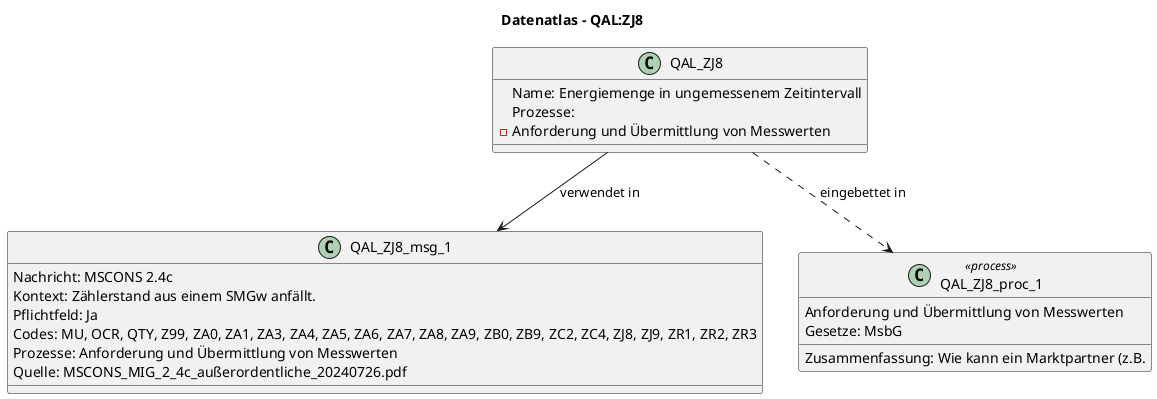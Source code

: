 @startuml
title Datenatlas – QAL:ZJ8
class QAL_ZJ8 {
  Name: Energiemenge in ungemessenem Zeitintervall
  Prozesse:
    - Anforderung und Übermittlung von Messwerten
}
class QAL_ZJ8_msg_1 {
  Nachricht: MSCONS 2.4c
  Kontext: Zählerstand aus einem SMGw anfällt.
  Pflichtfeld: Ja
  Codes: MU, OCR, QTY, Z99, ZA0, ZA1, ZA3, ZA4, ZA5, ZA6, ZA7, ZA8, ZA9, ZB0, ZB9, ZC2, ZC4, ZJ8, ZJ9, ZR1, ZR2, ZR3
  Prozesse: Anforderung und Übermittlung von Messwerten
  Quelle: MSCONS_MIG_2_4c_außerordentliche_20240726.pdf
}
QAL_ZJ8 --> QAL_ZJ8_msg_1 : verwendet in
class QAL_ZJ8_proc_1 <<process>> {
  Anforderung und Übermittlung von Messwerten
  Gesetze: MsbG
  Zusammenfassung: Wie kann ein Marktpartner (z.B.
}
QAL_ZJ8 ..> QAL_ZJ8_proc_1 : eingebettet in
@enduml